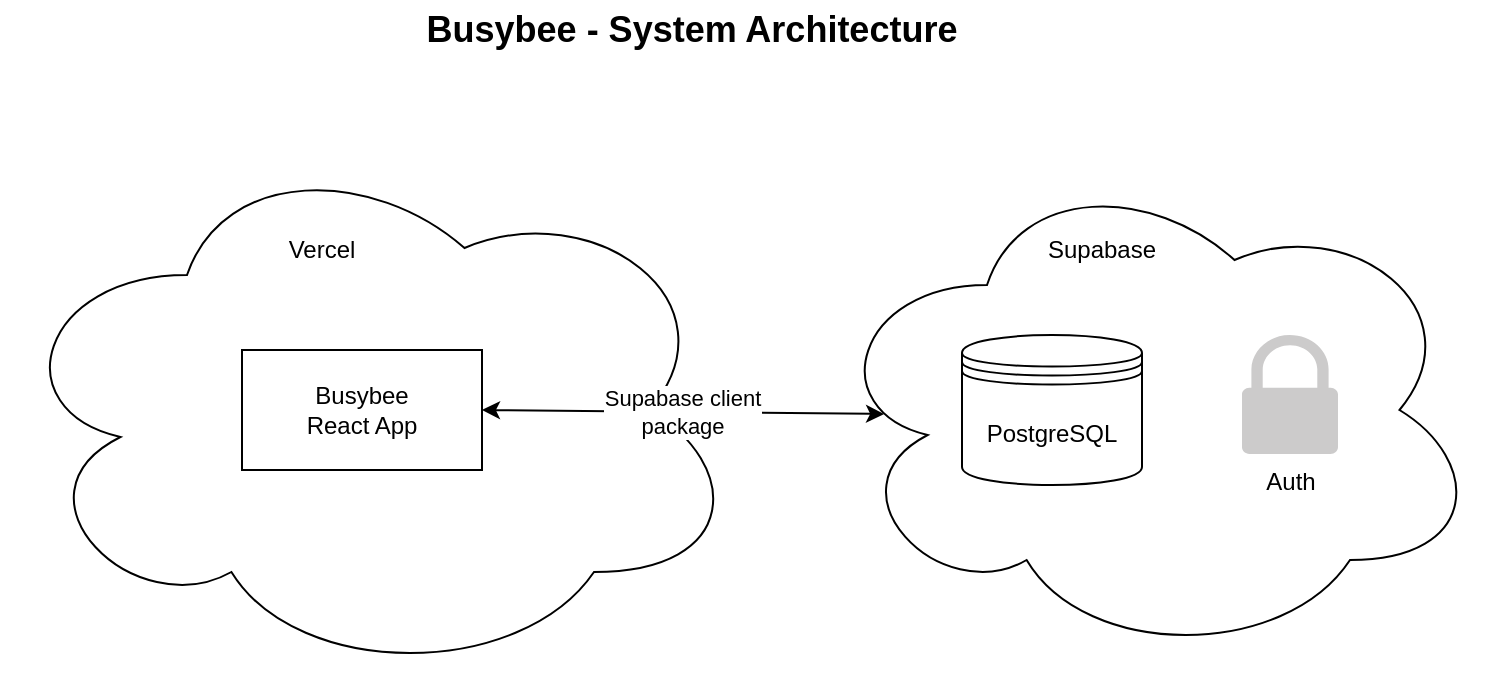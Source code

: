 <mxfile version="26.0.16">
  <diagram name="Page-1" id="V4Hu9adBDpVZ7FZJVedQ">
    <mxGraphModel dx="1426" dy="747" grid="1" gridSize="10" guides="1" tooltips="1" connect="1" arrows="1" fold="1" page="1" pageScale="1" pageWidth="850" pageHeight="1100" math="0" shadow="0">
      <root>
        <mxCell id="0" />
        <mxCell id="1" parent="0" />
        <mxCell id="TbZNpsVqEDIuRLEu4TGZ-1" value="" style="ellipse;shape=cloud;whiteSpace=wrap;html=1;" vertex="1" parent="1">
          <mxGeometry x="100" y="180" width="370" height="270" as="geometry" />
        </mxCell>
        <mxCell id="TbZNpsVqEDIuRLEu4TGZ-2" value="Vercel" style="text;html=1;align=center;verticalAlign=middle;whiteSpace=wrap;rounded=0;" vertex="1" parent="1">
          <mxGeometry x="230" y="220" width="60" height="30" as="geometry" />
        </mxCell>
        <mxCell id="TbZNpsVqEDIuRLEu4TGZ-3" value="&lt;b&gt;&lt;font style=&quot;font-size: 18px;&quot;&gt;Busybee - System Architecture&lt;/font&gt;&lt;/b&gt;" style="text;html=1;align=center;verticalAlign=middle;whiteSpace=wrap;rounded=0;" vertex="1" parent="1">
          <mxGeometry x="270" y="110" width="350" height="30" as="geometry" />
        </mxCell>
        <mxCell id="TbZNpsVqEDIuRLEu4TGZ-4" value="Busybee&lt;div&gt;React App&lt;/div&gt;" style="rounded=0;whiteSpace=wrap;html=1;" vertex="1" parent="1">
          <mxGeometry x="220" y="285" width="120" height="60" as="geometry" />
        </mxCell>
        <mxCell id="TbZNpsVqEDIuRLEu4TGZ-5" value="" style="ellipse;shape=cloud;whiteSpace=wrap;html=1;" vertex="1" parent="1">
          <mxGeometry x="510" y="190" width="330" height="250" as="geometry" />
        </mxCell>
        <mxCell id="TbZNpsVqEDIuRLEu4TGZ-6" value="PostgreSQL" style="shape=datastore;whiteSpace=wrap;html=1;" vertex="1" parent="1">
          <mxGeometry x="580" y="277.5" width="90" height="75" as="geometry" />
        </mxCell>
        <mxCell id="TbZNpsVqEDIuRLEu4TGZ-7" value="Supabase" style="text;html=1;align=center;verticalAlign=middle;whiteSpace=wrap;rounded=0;" vertex="1" parent="1">
          <mxGeometry x="620" y="220" width="60" height="30" as="geometry" />
        </mxCell>
        <mxCell id="TbZNpsVqEDIuRLEu4TGZ-8" value="Auth" style="sketch=0;pointerEvents=1;shadow=0;dashed=0;html=1;strokeColor=none;labelPosition=center;verticalLabelPosition=bottom;verticalAlign=top;outlineConnect=0;align=center;shape=mxgraph.office.security.lock_protected;fillColor=#CCCBCB;" vertex="1" parent="1">
          <mxGeometry x="720" y="277.5" width="48" height="59.5" as="geometry" />
        </mxCell>
        <mxCell id="TbZNpsVqEDIuRLEu4TGZ-11" value="" style="endArrow=classic;startArrow=classic;html=1;rounded=0;exitX=1;exitY=0.5;exitDx=0;exitDy=0;entryX=0.094;entryY=0.508;entryDx=0;entryDy=0;entryPerimeter=0;" edge="1" parent="1" source="TbZNpsVqEDIuRLEu4TGZ-4" target="TbZNpsVqEDIuRLEu4TGZ-5">
          <mxGeometry width="50" height="50" relative="1" as="geometry">
            <mxPoint x="400" y="410" as="sourcePoint" />
            <mxPoint x="450" y="360" as="targetPoint" />
          </mxGeometry>
        </mxCell>
        <mxCell id="TbZNpsVqEDIuRLEu4TGZ-12" value="Supabase client&lt;div&gt;package&lt;/div&gt;" style="edgeLabel;html=1;align=center;verticalAlign=middle;resizable=0;points=[];" vertex="1" connectable="0" parent="TbZNpsVqEDIuRLEu4TGZ-11">
          <mxGeometry x="-0.005" relative="1" as="geometry">
            <mxPoint as="offset" />
          </mxGeometry>
        </mxCell>
      </root>
    </mxGraphModel>
  </diagram>
</mxfile>
